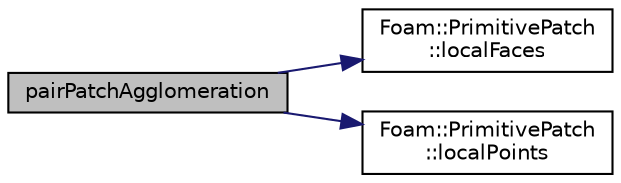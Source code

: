 digraph "pairPatchAgglomeration"
{
  bgcolor="transparent";
  edge [fontname="Helvetica",fontsize="10",labelfontname="Helvetica",labelfontsize="10"];
  node [fontname="Helvetica",fontsize="10",shape=record];
  rankdir="LR";
  Node1 [label="pairPatchAgglomeration",height=0.2,width=0.4,color="black", fillcolor="grey75", style="filled", fontcolor="black"];
  Node1 -> Node2 [color="midnightblue",fontsize="10",style="solid",fontname="Helvetica"];
  Node2 [label="Foam::PrimitivePatch\l::localFaces",height=0.2,width=0.4,color="black",URL="$a01970.html#af5aca3ce69275c80366bc8d5c0584da2",tooltip="Return patch faces addressing into local point list. "];
  Node1 -> Node3 [color="midnightblue",fontsize="10",style="solid",fontname="Helvetica"];
  Node3 [label="Foam::PrimitivePatch\l::localPoints",height=0.2,width=0.4,color="black",URL="$a01970.html#a180aa335ba66b3224df33de8eb29b3bf",tooltip="Return pointField of points in patch. "];
}
